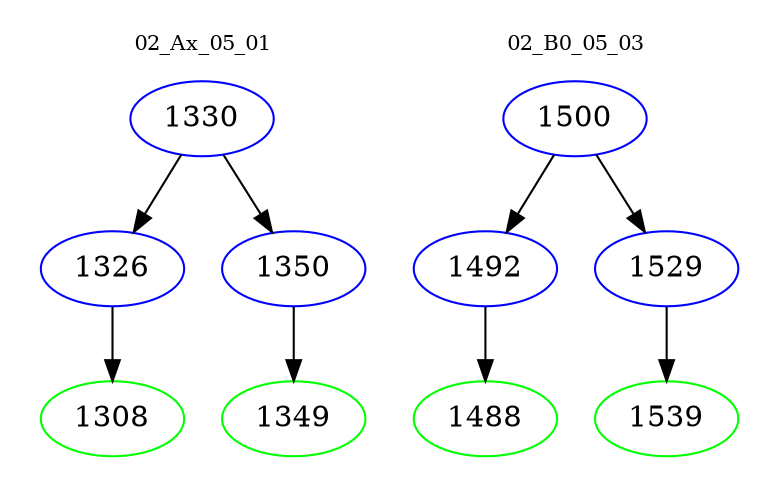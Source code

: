 digraph{
subgraph cluster_0 {
color = white
label = "02_Ax_05_01";
fontsize=10;
T0_1330 [label="1330", color="blue"]
T0_1330 -> T0_1326 [color="black"]
T0_1326 [label="1326", color="blue"]
T0_1326 -> T0_1308 [color="black"]
T0_1308 [label="1308", color="green"]
T0_1330 -> T0_1350 [color="black"]
T0_1350 [label="1350", color="blue"]
T0_1350 -> T0_1349 [color="black"]
T0_1349 [label="1349", color="green"]
}
subgraph cluster_1 {
color = white
label = "02_B0_05_03";
fontsize=10;
T1_1500 [label="1500", color="blue"]
T1_1500 -> T1_1492 [color="black"]
T1_1492 [label="1492", color="blue"]
T1_1492 -> T1_1488 [color="black"]
T1_1488 [label="1488", color="green"]
T1_1500 -> T1_1529 [color="black"]
T1_1529 [label="1529", color="blue"]
T1_1529 -> T1_1539 [color="black"]
T1_1539 [label="1539", color="green"]
}
}

